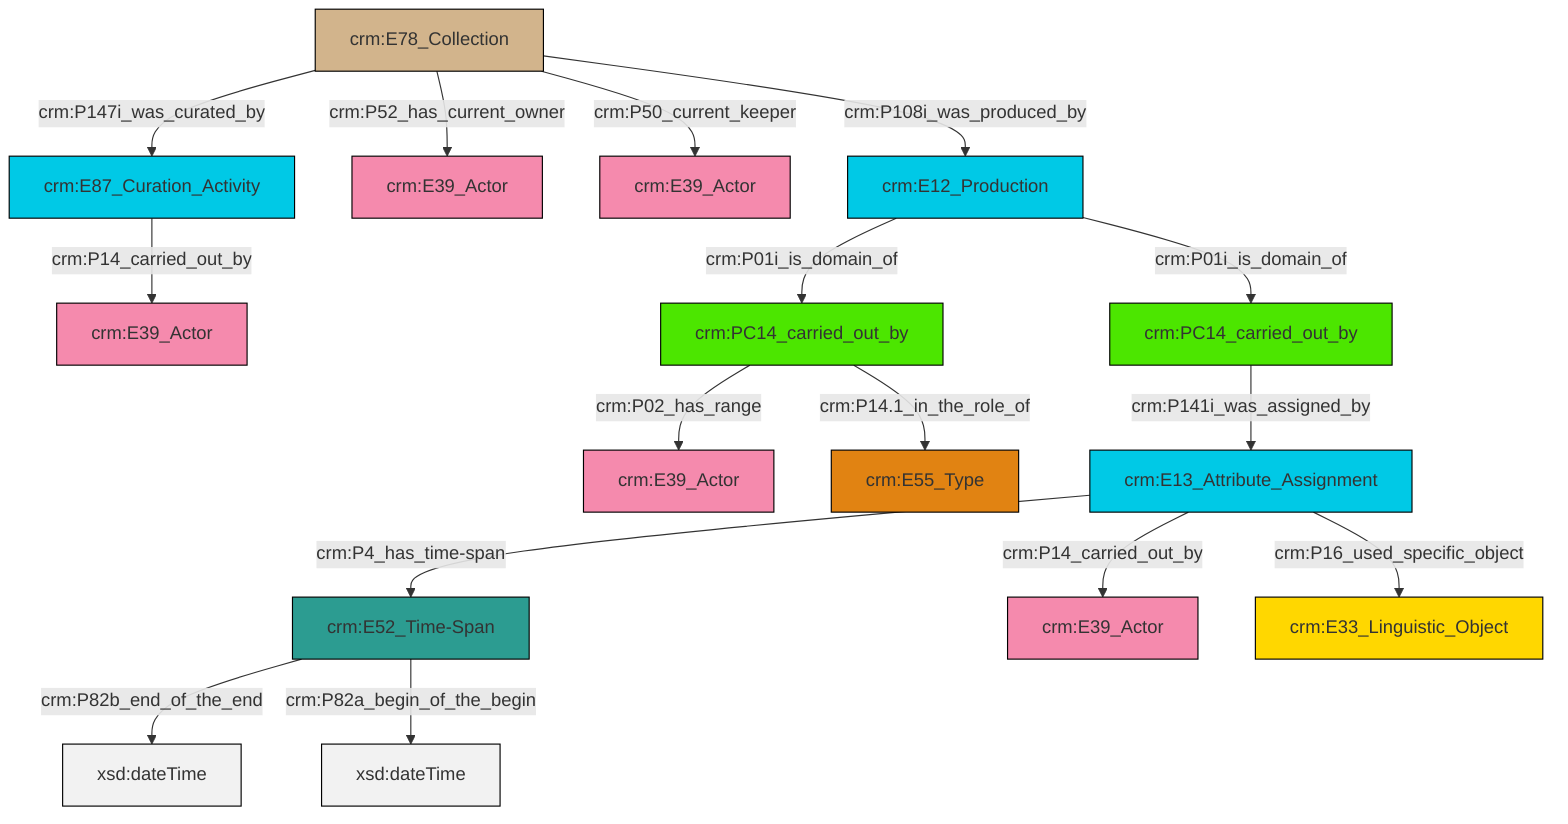 graph TD
classDef Literal fill:#f2f2f2,stroke:#000000;
classDef CRM_Entity fill:#FFFFFF,stroke:#000000;
classDef Temporal_Entity fill:#00C9E6, stroke:#000000;
classDef Type fill:#E18312, stroke:#000000;
classDef Time-Span fill:#2C9C91, stroke:#000000;
classDef Appellation fill:#FFEB7F, stroke:#000000;
classDef Place fill:#008836, stroke:#000000;
classDef Persistent_Item fill:#B266B2, stroke:#000000;
classDef Conceptual_Object fill:#FFD700, stroke:#000000;
classDef Physical_Thing fill:#D2B48C, stroke:#000000;
classDef Actor fill:#f58aad, stroke:#000000;
classDef PC_Classes fill:#4ce600, stroke:#000000;
classDef Multi fill:#cccccc,stroke:#000000;

2["crm:E52_Time-Span"]:::Time-Span -->|crm:P82b_end_of_the_end| 4[xsd:dateTime]:::Literal
2["crm:E52_Time-Span"]:::Time-Span -->|crm:P82a_begin_of_the_begin| 9[xsd:dateTime]:::Literal
5["crm:E78_Collection"]:::Physical_Thing -->|crm:P147i_was_curated_by| 12["crm:E87_Curation_Activity"]:::Temporal_Entity
5["crm:E78_Collection"]:::Physical_Thing -->|crm:P52_has_current_owner| 10["crm:E39_Actor"]:::Actor
13["crm:PC14_carried_out_by"]:::PC_Classes -->|crm:P141i_was_assigned_by| 15["crm:E13_Attribute_Assignment"]:::Temporal_Entity
15["crm:E13_Attribute_Assignment"]:::Temporal_Entity -->|crm:P4_has_time-span| 2["crm:E52_Time-Span"]:::Time-Span
5["crm:E78_Collection"]:::Physical_Thing -->|crm:P50_current_keeper| 0["crm:E39_Actor"]:::Actor
12["crm:E87_Curation_Activity"]:::Temporal_Entity -->|crm:P14_carried_out_by| 16["crm:E39_Actor"]:::Actor
19["crm:E12_Production"]:::Temporal_Entity -->|crm:P01i_is_domain_of| 20["crm:PC14_carried_out_by"]:::PC_Classes
15["crm:E13_Attribute_Assignment"]:::Temporal_Entity -->|crm:P14_carried_out_by| 21["crm:E39_Actor"]:::Actor
20["crm:PC14_carried_out_by"]:::PC_Classes -->|crm:P02_has_range| 22["crm:E39_Actor"]:::Actor
19["crm:E12_Production"]:::Temporal_Entity -->|crm:P01i_is_domain_of| 13["crm:PC14_carried_out_by"]:::PC_Classes
15["crm:E13_Attribute_Assignment"]:::Temporal_Entity -->|crm:P16_used_specific_object| 27["crm:E33_Linguistic_Object"]:::Conceptual_Object
5["crm:E78_Collection"]:::Physical_Thing -->|crm:P108i_was_produced_by| 19["crm:E12_Production"]:::Temporal_Entity
20["crm:PC14_carried_out_by"]:::PC_Classes -->|crm:P14.1_in_the_role_of| 7["crm:E55_Type"]:::Type